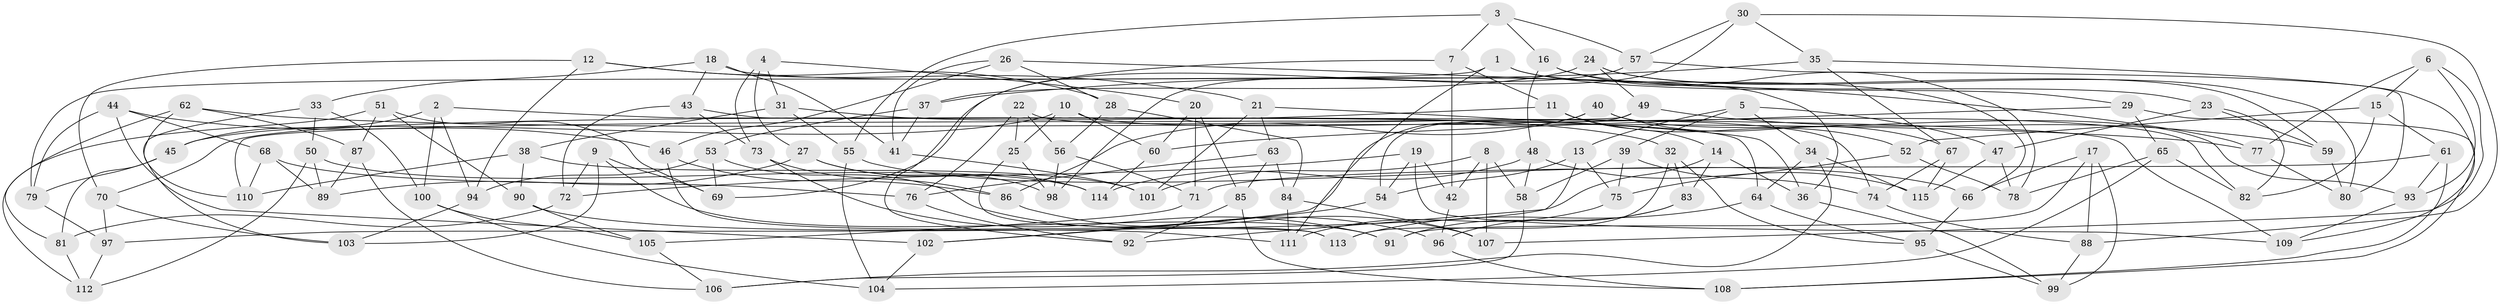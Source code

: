 // Generated by graph-tools (version 1.1) at 2025/26/03/09/25 03:26:49]
// undirected, 115 vertices, 230 edges
graph export_dot {
graph [start="1"]
  node [color=gray90,style=filled];
  1;
  2;
  3;
  4;
  5;
  6;
  7;
  8;
  9;
  10;
  11;
  12;
  13;
  14;
  15;
  16;
  17;
  18;
  19;
  20;
  21;
  22;
  23;
  24;
  25;
  26;
  27;
  28;
  29;
  30;
  31;
  32;
  33;
  34;
  35;
  36;
  37;
  38;
  39;
  40;
  41;
  42;
  43;
  44;
  45;
  46;
  47;
  48;
  49;
  50;
  51;
  52;
  53;
  54;
  55;
  56;
  57;
  58;
  59;
  60;
  61;
  62;
  63;
  64;
  65;
  66;
  67;
  68;
  69;
  70;
  71;
  72;
  73;
  74;
  75;
  76;
  77;
  78;
  79;
  80;
  81;
  82;
  83;
  84;
  85;
  86;
  87;
  88;
  89;
  90;
  91;
  92;
  93;
  94;
  95;
  96;
  97;
  98;
  99;
  100;
  101;
  102;
  103;
  104;
  105;
  106;
  107;
  108;
  109;
  110;
  111;
  112;
  113;
  114;
  115;
  1 -- 79;
  1 -- 29;
  1 -- 66;
  1 -- 111;
  2 -- 109;
  2 -- 94;
  2 -- 45;
  2 -- 100;
  3 -- 57;
  3 -- 7;
  3 -- 16;
  3 -- 55;
  4 -- 20;
  4 -- 73;
  4 -- 27;
  4 -- 31;
  5 -- 39;
  5 -- 34;
  5 -- 13;
  5 -- 47;
  6 -- 77;
  6 -- 15;
  6 -- 93;
  6 -- 107;
  7 -- 42;
  7 -- 11;
  7 -- 92;
  8 -- 107;
  8 -- 58;
  8 -- 42;
  8 -- 101;
  9 -- 69;
  9 -- 103;
  9 -- 91;
  9 -- 72;
  10 -- 82;
  10 -- 45;
  10 -- 60;
  10 -- 25;
  11 -- 52;
  11 -- 14;
  11 -- 70;
  12 -- 21;
  12 -- 94;
  12 -- 28;
  12 -- 70;
  13 -- 92;
  13 -- 75;
  13 -- 54;
  14 -- 36;
  14 -- 97;
  14 -- 83;
  15 -- 61;
  15 -- 52;
  15 -- 82;
  16 -- 78;
  16 -- 48;
  16 -- 23;
  17 -- 91;
  17 -- 66;
  17 -- 88;
  17 -- 99;
  18 -- 41;
  18 -- 33;
  18 -- 43;
  18 -- 36;
  19 -- 109;
  19 -- 42;
  19 -- 72;
  19 -- 54;
  20 -- 85;
  20 -- 60;
  20 -- 71;
  21 -- 63;
  21 -- 101;
  21 -- 36;
  22 -- 25;
  22 -- 76;
  22 -- 74;
  22 -- 56;
  23 -- 82;
  23 -- 59;
  23 -- 47;
  24 -- 80;
  24 -- 37;
  24 -- 49;
  24 -- 59;
  25 -- 113;
  25 -- 98;
  26 -- 46;
  26 -- 77;
  26 -- 28;
  26 -- 41;
  27 -- 114;
  27 -- 98;
  27 -- 89;
  28 -- 56;
  28 -- 84;
  29 -- 108;
  29 -- 65;
  29 -- 60;
  30 -- 98;
  30 -- 88;
  30 -- 57;
  30 -- 35;
  31 -- 38;
  31 -- 32;
  31 -- 55;
  32 -- 83;
  32 -- 95;
  32 -- 113;
  33 -- 103;
  33 -- 50;
  33 -- 100;
  34 -- 115;
  34 -- 64;
  34 -- 106;
  35 -- 109;
  35 -- 67;
  35 -- 37;
  36 -- 99;
  37 -- 41;
  37 -- 53;
  38 -- 90;
  38 -- 110;
  38 -- 101;
  39 -- 58;
  39 -- 75;
  39 -- 74;
  40 -- 102;
  40 -- 86;
  40 -- 67;
  40 -- 93;
  41 -- 101;
  42 -- 96;
  43 -- 72;
  43 -- 64;
  43 -- 73;
  44 -- 68;
  44 -- 79;
  44 -- 46;
  44 -- 102;
  45 -- 81;
  45 -- 79;
  46 -- 86;
  46 -- 113;
  47 -- 78;
  47 -- 115;
  48 -- 58;
  48 -- 115;
  48 -- 114;
  49 -- 59;
  49 -- 54;
  49 -- 110;
  50 -- 112;
  50 -- 114;
  50 -- 89;
  51 -- 112;
  51 -- 69;
  51 -- 87;
  51 -- 90;
  52 -- 75;
  52 -- 78;
  53 -- 96;
  53 -- 94;
  53 -- 69;
  54 -- 102;
  55 -- 66;
  55 -- 104;
  56 -- 71;
  56 -- 98;
  57 -- 80;
  57 -- 69;
  58 -- 106;
  59 -- 80;
  60 -- 114;
  61 -- 93;
  61 -- 71;
  61 -- 108;
  62 -- 77;
  62 -- 110;
  62 -- 81;
  62 -- 87;
  63 -- 76;
  63 -- 85;
  63 -- 84;
  64 -- 113;
  64 -- 95;
  65 -- 104;
  65 -- 78;
  65 -- 82;
  66 -- 95;
  67 -- 74;
  67 -- 115;
  68 -- 89;
  68 -- 76;
  68 -- 110;
  70 -- 97;
  70 -- 103;
  71 -- 105;
  72 -- 81;
  73 -- 86;
  73 -- 91;
  74 -- 88;
  75 -- 111;
  76 -- 92;
  77 -- 80;
  79 -- 97;
  81 -- 112;
  83 -- 96;
  83 -- 91;
  84 -- 107;
  84 -- 111;
  85 -- 92;
  85 -- 108;
  86 -- 107;
  87 -- 89;
  87 -- 106;
  88 -- 99;
  90 -- 105;
  90 -- 111;
  93 -- 109;
  94 -- 103;
  95 -- 99;
  96 -- 108;
  97 -- 112;
  100 -- 104;
  100 -- 105;
  102 -- 104;
  105 -- 106;
}
